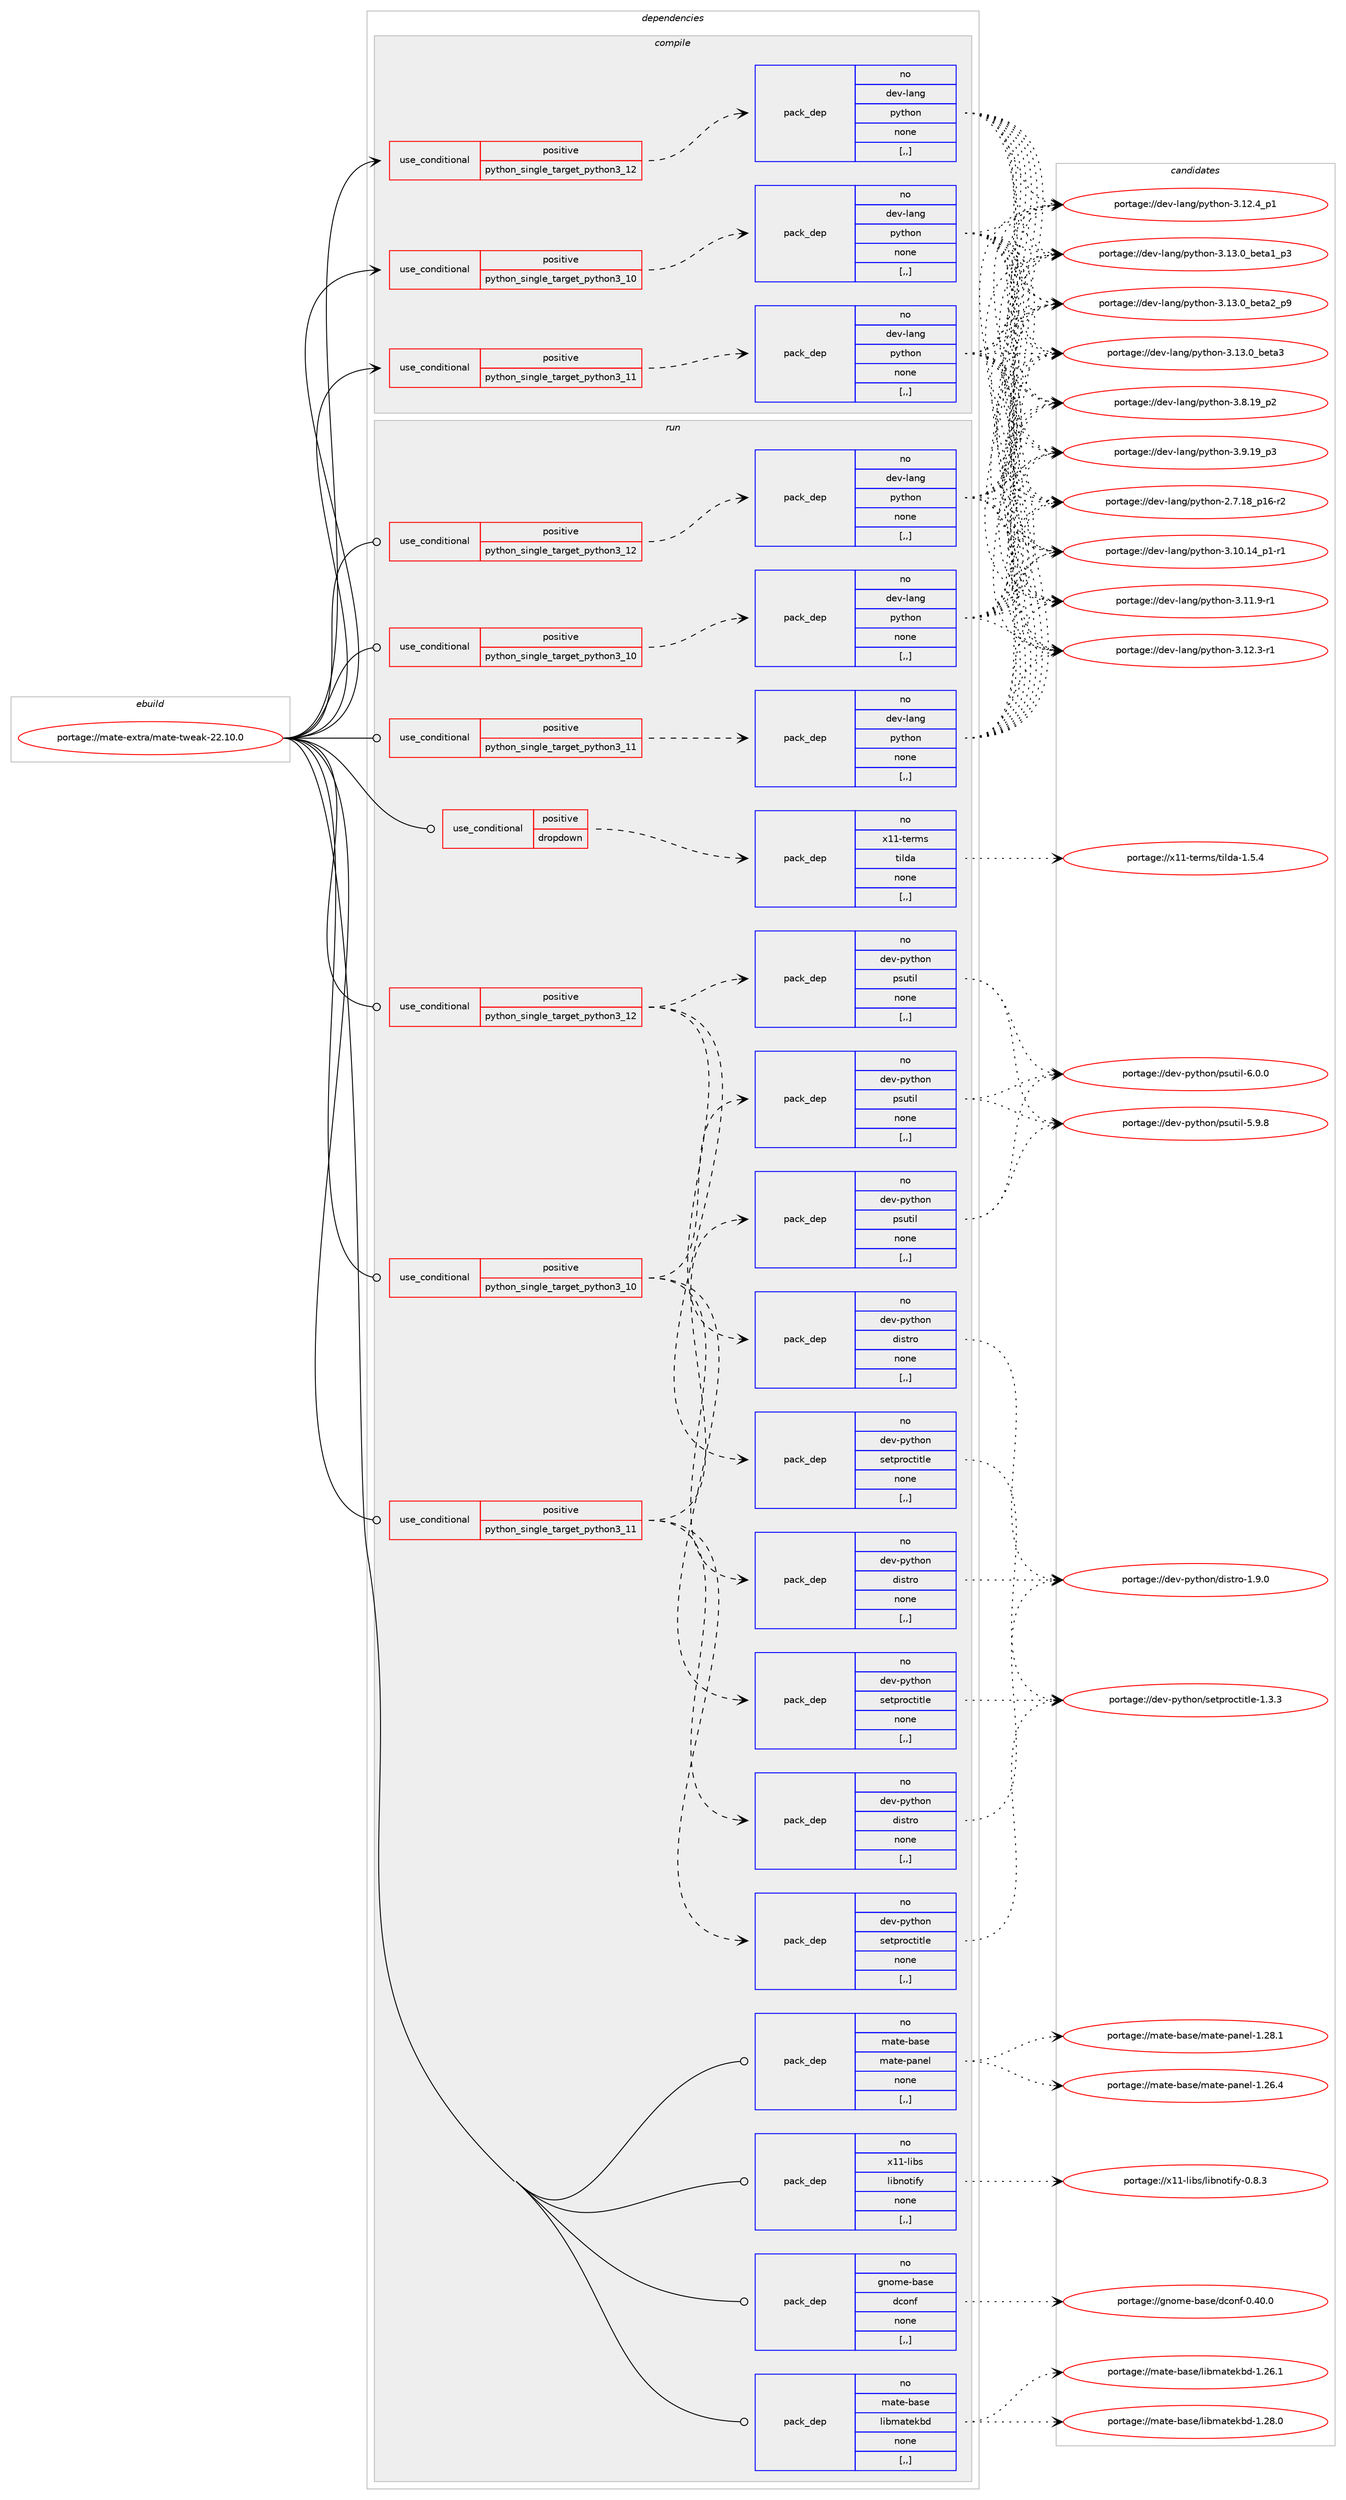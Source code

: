 digraph prolog {

# *************
# Graph options
# *************

newrank=true;
concentrate=true;
compound=true;
graph [rankdir=LR,fontname=Helvetica,fontsize=10,ranksep=1.5];#, ranksep=2.5, nodesep=0.2];
edge  [arrowhead=vee];
node  [fontname=Helvetica,fontsize=10];

# **********
# The ebuild
# **********

subgraph cluster_leftcol {
color=gray;
rank=same;
label=<<i>ebuild</i>>;
id [label="portage://mate-extra/mate-tweak-22.10.0", color=red, width=4, href="../mate-extra/mate-tweak-22.10.0.svg"];
}

# ****************
# The dependencies
# ****************

subgraph cluster_midcol {
color=gray;
label=<<i>dependencies</i>>;
subgraph cluster_compile {
fillcolor="#eeeeee";
style=filled;
label=<<i>compile</i>>;
subgraph cond69440 {
dependency276666 [label=<<TABLE BORDER="0" CELLBORDER="1" CELLSPACING="0" CELLPADDING="4"><TR><TD ROWSPAN="3" CELLPADDING="10">use_conditional</TD></TR><TR><TD>positive</TD></TR><TR><TD>python_single_target_python3_10</TD></TR></TABLE>>, shape=none, color=red];
subgraph pack204960 {
dependency276667 [label=<<TABLE BORDER="0" CELLBORDER="1" CELLSPACING="0" CELLPADDING="4" WIDTH="220"><TR><TD ROWSPAN="6" CELLPADDING="30">pack_dep</TD></TR><TR><TD WIDTH="110">no</TD></TR><TR><TD>dev-lang</TD></TR><TR><TD>python</TD></TR><TR><TD>none</TD></TR><TR><TD>[,,]</TD></TR></TABLE>>, shape=none, color=blue];
}
dependency276666:e -> dependency276667:w [weight=20,style="dashed",arrowhead="vee"];
}
id:e -> dependency276666:w [weight=20,style="solid",arrowhead="vee"];
subgraph cond69441 {
dependency276668 [label=<<TABLE BORDER="0" CELLBORDER="1" CELLSPACING="0" CELLPADDING="4"><TR><TD ROWSPAN="3" CELLPADDING="10">use_conditional</TD></TR><TR><TD>positive</TD></TR><TR><TD>python_single_target_python3_11</TD></TR></TABLE>>, shape=none, color=red];
subgraph pack204961 {
dependency276669 [label=<<TABLE BORDER="0" CELLBORDER="1" CELLSPACING="0" CELLPADDING="4" WIDTH="220"><TR><TD ROWSPAN="6" CELLPADDING="30">pack_dep</TD></TR><TR><TD WIDTH="110">no</TD></TR><TR><TD>dev-lang</TD></TR><TR><TD>python</TD></TR><TR><TD>none</TD></TR><TR><TD>[,,]</TD></TR></TABLE>>, shape=none, color=blue];
}
dependency276668:e -> dependency276669:w [weight=20,style="dashed",arrowhead="vee"];
}
id:e -> dependency276668:w [weight=20,style="solid",arrowhead="vee"];
subgraph cond69442 {
dependency276670 [label=<<TABLE BORDER="0" CELLBORDER="1" CELLSPACING="0" CELLPADDING="4"><TR><TD ROWSPAN="3" CELLPADDING="10">use_conditional</TD></TR><TR><TD>positive</TD></TR><TR><TD>python_single_target_python3_12</TD></TR></TABLE>>, shape=none, color=red];
subgraph pack204962 {
dependency276671 [label=<<TABLE BORDER="0" CELLBORDER="1" CELLSPACING="0" CELLPADDING="4" WIDTH="220"><TR><TD ROWSPAN="6" CELLPADDING="30">pack_dep</TD></TR><TR><TD WIDTH="110">no</TD></TR><TR><TD>dev-lang</TD></TR><TR><TD>python</TD></TR><TR><TD>none</TD></TR><TR><TD>[,,]</TD></TR></TABLE>>, shape=none, color=blue];
}
dependency276670:e -> dependency276671:w [weight=20,style="dashed",arrowhead="vee"];
}
id:e -> dependency276670:w [weight=20,style="solid",arrowhead="vee"];
}
subgraph cluster_compileandrun {
fillcolor="#eeeeee";
style=filled;
label=<<i>compile and run</i>>;
}
subgraph cluster_run {
fillcolor="#eeeeee";
style=filled;
label=<<i>run</i>>;
subgraph cond69443 {
dependency276672 [label=<<TABLE BORDER="0" CELLBORDER="1" CELLSPACING="0" CELLPADDING="4"><TR><TD ROWSPAN="3" CELLPADDING="10">use_conditional</TD></TR><TR><TD>positive</TD></TR><TR><TD>dropdown</TD></TR></TABLE>>, shape=none, color=red];
subgraph pack204963 {
dependency276673 [label=<<TABLE BORDER="0" CELLBORDER="1" CELLSPACING="0" CELLPADDING="4" WIDTH="220"><TR><TD ROWSPAN="6" CELLPADDING="30">pack_dep</TD></TR><TR><TD WIDTH="110">no</TD></TR><TR><TD>x11-terms</TD></TR><TR><TD>tilda</TD></TR><TR><TD>none</TD></TR><TR><TD>[,,]</TD></TR></TABLE>>, shape=none, color=blue];
}
dependency276672:e -> dependency276673:w [weight=20,style="dashed",arrowhead="vee"];
}
id:e -> dependency276672:w [weight=20,style="solid",arrowhead="odot"];
subgraph cond69444 {
dependency276674 [label=<<TABLE BORDER="0" CELLBORDER="1" CELLSPACING="0" CELLPADDING="4"><TR><TD ROWSPAN="3" CELLPADDING="10">use_conditional</TD></TR><TR><TD>positive</TD></TR><TR><TD>python_single_target_python3_10</TD></TR></TABLE>>, shape=none, color=red];
subgraph pack204964 {
dependency276675 [label=<<TABLE BORDER="0" CELLBORDER="1" CELLSPACING="0" CELLPADDING="4" WIDTH="220"><TR><TD ROWSPAN="6" CELLPADDING="30">pack_dep</TD></TR><TR><TD WIDTH="110">no</TD></TR><TR><TD>dev-lang</TD></TR><TR><TD>python</TD></TR><TR><TD>none</TD></TR><TR><TD>[,,]</TD></TR></TABLE>>, shape=none, color=blue];
}
dependency276674:e -> dependency276675:w [weight=20,style="dashed",arrowhead="vee"];
}
id:e -> dependency276674:w [weight=20,style="solid",arrowhead="odot"];
subgraph cond69445 {
dependency276676 [label=<<TABLE BORDER="0" CELLBORDER="1" CELLSPACING="0" CELLPADDING="4"><TR><TD ROWSPAN="3" CELLPADDING="10">use_conditional</TD></TR><TR><TD>positive</TD></TR><TR><TD>python_single_target_python3_10</TD></TR></TABLE>>, shape=none, color=red];
subgraph pack204965 {
dependency276677 [label=<<TABLE BORDER="0" CELLBORDER="1" CELLSPACING="0" CELLPADDING="4" WIDTH="220"><TR><TD ROWSPAN="6" CELLPADDING="30">pack_dep</TD></TR><TR><TD WIDTH="110">no</TD></TR><TR><TD>dev-python</TD></TR><TR><TD>distro</TD></TR><TR><TD>none</TD></TR><TR><TD>[,,]</TD></TR></TABLE>>, shape=none, color=blue];
}
dependency276676:e -> dependency276677:w [weight=20,style="dashed",arrowhead="vee"];
subgraph pack204966 {
dependency276678 [label=<<TABLE BORDER="0" CELLBORDER="1" CELLSPACING="0" CELLPADDING="4" WIDTH="220"><TR><TD ROWSPAN="6" CELLPADDING="30">pack_dep</TD></TR><TR><TD WIDTH="110">no</TD></TR><TR><TD>dev-python</TD></TR><TR><TD>psutil</TD></TR><TR><TD>none</TD></TR><TR><TD>[,,]</TD></TR></TABLE>>, shape=none, color=blue];
}
dependency276676:e -> dependency276678:w [weight=20,style="dashed",arrowhead="vee"];
subgraph pack204967 {
dependency276679 [label=<<TABLE BORDER="0" CELLBORDER="1" CELLSPACING="0" CELLPADDING="4" WIDTH="220"><TR><TD ROWSPAN="6" CELLPADDING="30">pack_dep</TD></TR><TR><TD WIDTH="110">no</TD></TR><TR><TD>dev-python</TD></TR><TR><TD>setproctitle</TD></TR><TR><TD>none</TD></TR><TR><TD>[,,]</TD></TR></TABLE>>, shape=none, color=blue];
}
dependency276676:e -> dependency276679:w [weight=20,style="dashed",arrowhead="vee"];
}
id:e -> dependency276676:w [weight=20,style="solid",arrowhead="odot"];
subgraph cond69446 {
dependency276680 [label=<<TABLE BORDER="0" CELLBORDER="1" CELLSPACING="0" CELLPADDING="4"><TR><TD ROWSPAN="3" CELLPADDING="10">use_conditional</TD></TR><TR><TD>positive</TD></TR><TR><TD>python_single_target_python3_11</TD></TR></TABLE>>, shape=none, color=red];
subgraph pack204968 {
dependency276681 [label=<<TABLE BORDER="0" CELLBORDER="1" CELLSPACING="0" CELLPADDING="4" WIDTH="220"><TR><TD ROWSPAN="6" CELLPADDING="30">pack_dep</TD></TR><TR><TD WIDTH="110">no</TD></TR><TR><TD>dev-lang</TD></TR><TR><TD>python</TD></TR><TR><TD>none</TD></TR><TR><TD>[,,]</TD></TR></TABLE>>, shape=none, color=blue];
}
dependency276680:e -> dependency276681:w [weight=20,style="dashed",arrowhead="vee"];
}
id:e -> dependency276680:w [weight=20,style="solid",arrowhead="odot"];
subgraph cond69447 {
dependency276682 [label=<<TABLE BORDER="0" CELLBORDER="1" CELLSPACING="0" CELLPADDING="4"><TR><TD ROWSPAN="3" CELLPADDING="10">use_conditional</TD></TR><TR><TD>positive</TD></TR><TR><TD>python_single_target_python3_11</TD></TR></TABLE>>, shape=none, color=red];
subgraph pack204969 {
dependency276683 [label=<<TABLE BORDER="0" CELLBORDER="1" CELLSPACING="0" CELLPADDING="4" WIDTH="220"><TR><TD ROWSPAN="6" CELLPADDING="30">pack_dep</TD></TR><TR><TD WIDTH="110">no</TD></TR><TR><TD>dev-python</TD></TR><TR><TD>distro</TD></TR><TR><TD>none</TD></TR><TR><TD>[,,]</TD></TR></TABLE>>, shape=none, color=blue];
}
dependency276682:e -> dependency276683:w [weight=20,style="dashed",arrowhead="vee"];
subgraph pack204970 {
dependency276684 [label=<<TABLE BORDER="0" CELLBORDER="1" CELLSPACING="0" CELLPADDING="4" WIDTH="220"><TR><TD ROWSPAN="6" CELLPADDING="30">pack_dep</TD></TR><TR><TD WIDTH="110">no</TD></TR><TR><TD>dev-python</TD></TR><TR><TD>psutil</TD></TR><TR><TD>none</TD></TR><TR><TD>[,,]</TD></TR></TABLE>>, shape=none, color=blue];
}
dependency276682:e -> dependency276684:w [weight=20,style="dashed",arrowhead="vee"];
subgraph pack204971 {
dependency276685 [label=<<TABLE BORDER="0" CELLBORDER="1" CELLSPACING="0" CELLPADDING="4" WIDTH="220"><TR><TD ROWSPAN="6" CELLPADDING="30">pack_dep</TD></TR><TR><TD WIDTH="110">no</TD></TR><TR><TD>dev-python</TD></TR><TR><TD>setproctitle</TD></TR><TR><TD>none</TD></TR><TR><TD>[,,]</TD></TR></TABLE>>, shape=none, color=blue];
}
dependency276682:e -> dependency276685:w [weight=20,style="dashed",arrowhead="vee"];
}
id:e -> dependency276682:w [weight=20,style="solid",arrowhead="odot"];
subgraph cond69448 {
dependency276686 [label=<<TABLE BORDER="0" CELLBORDER="1" CELLSPACING="0" CELLPADDING="4"><TR><TD ROWSPAN="3" CELLPADDING="10">use_conditional</TD></TR><TR><TD>positive</TD></TR><TR><TD>python_single_target_python3_12</TD></TR></TABLE>>, shape=none, color=red];
subgraph pack204972 {
dependency276687 [label=<<TABLE BORDER="0" CELLBORDER="1" CELLSPACING="0" CELLPADDING="4" WIDTH="220"><TR><TD ROWSPAN="6" CELLPADDING="30">pack_dep</TD></TR><TR><TD WIDTH="110">no</TD></TR><TR><TD>dev-lang</TD></TR><TR><TD>python</TD></TR><TR><TD>none</TD></TR><TR><TD>[,,]</TD></TR></TABLE>>, shape=none, color=blue];
}
dependency276686:e -> dependency276687:w [weight=20,style="dashed",arrowhead="vee"];
}
id:e -> dependency276686:w [weight=20,style="solid",arrowhead="odot"];
subgraph cond69449 {
dependency276688 [label=<<TABLE BORDER="0" CELLBORDER="1" CELLSPACING="0" CELLPADDING="4"><TR><TD ROWSPAN="3" CELLPADDING="10">use_conditional</TD></TR><TR><TD>positive</TD></TR><TR><TD>python_single_target_python3_12</TD></TR></TABLE>>, shape=none, color=red];
subgraph pack204973 {
dependency276689 [label=<<TABLE BORDER="0" CELLBORDER="1" CELLSPACING="0" CELLPADDING="4" WIDTH="220"><TR><TD ROWSPAN="6" CELLPADDING="30">pack_dep</TD></TR><TR><TD WIDTH="110">no</TD></TR><TR><TD>dev-python</TD></TR><TR><TD>distro</TD></TR><TR><TD>none</TD></TR><TR><TD>[,,]</TD></TR></TABLE>>, shape=none, color=blue];
}
dependency276688:e -> dependency276689:w [weight=20,style="dashed",arrowhead="vee"];
subgraph pack204974 {
dependency276690 [label=<<TABLE BORDER="0" CELLBORDER="1" CELLSPACING="0" CELLPADDING="4" WIDTH="220"><TR><TD ROWSPAN="6" CELLPADDING="30">pack_dep</TD></TR><TR><TD WIDTH="110">no</TD></TR><TR><TD>dev-python</TD></TR><TR><TD>psutil</TD></TR><TR><TD>none</TD></TR><TR><TD>[,,]</TD></TR></TABLE>>, shape=none, color=blue];
}
dependency276688:e -> dependency276690:w [weight=20,style="dashed",arrowhead="vee"];
subgraph pack204975 {
dependency276691 [label=<<TABLE BORDER="0" CELLBORDER="1" CELLSPACING="0" CELLPADDING="4" WIDTH="220"><TR><TD ROWSPAN="6" CELLPADDING="30">pack_dep</TD></TR><TR><TD WIDTH="110">no</TD></TR><TR><TD>dev-python</TD></TR><TR><TD>setproctitle</TD></TR><TR><TD>none</TD></TR><TR><TD>[,,]</TD></TR></TABLE>>, shape=none, color=blue];
}
dependency276688:e -> dependency276691:w [weight=20,style="dashed",arrowhead="vee"];
}
id:e -> dependency276688:w [weight=20,style="solid",arrowhead="odot"];
subgraph pack204976 {
dependency276692 [label=<<TABLE BORDER="0" CELLBORDER="1" CELLSPACING="0" CELLPADDING="4" WIDTH="220"><TR><TD ROWSPAN="6" CELLPADDING="30">pack_dep</TD></TR><TR><TD WIDTH="110">no</TD></TR><TR><TD>gnome-base</TD></TR><TR><TD>dconf</TD></TR><TR><TD>none</TD></TR><TR><TD>[,,]</TD></TR></TABLE>>, shape=none, color=blue];
}
id:e -> dependency276692:w [weight=20,style="solid",arrowhead="odot"];
subgraph pack204977 {
dependency276693 [label=<<TABLE BORDER="0" CELLBORDER="1" CELLSPACING="0" CELLPADDING="4" WIDTH="220"><TR><TD ROWSPAN="6" CELLPADDING="30">pack_dep</TD></TR><TR><TD WIDTH="110">no</TD></TR><TR><TD>mate-base</TD></TR><TR><TD>libmatekbd</TD></TR><TR><TD>none</TD></TR><TR><TD>[,,]</TD></TR></TABLE>>, shape=none, color=blue];
}
id:e -> dependency276693:w [weight=20,style="solid",arrowhead="odot"];
subgraph pack204978 {
dependency276694 [label=<<TABLE BORDER="0" CELLBORDER="1" CELLSPACING="0" CELLPADDING="4" WIDTH="220"><TR><TD ROWSPAN="6" CELLPADDING="30">pack_dep</TD></TR><TR><TD WIDTH="110">no</TD></TR><TR><TD>mate-base</TD></TR><TR><TD>mate-panel</TD></TR><TR><TD>none</TD></TR><TR><TD>[,,]</TD></TR></TABLE>>, shape=none, color=blue];
}
id:e -> dependency276694:w [weight=20,style="solid",arrowhead="odot"];
subgraph pack204979 {
dependency276695 [label=<<TABLE BORDER="0" CELLBORDER="1" CELLSPACING="0" CELLPADDING="4" WIDTH="220"><TR><TD ROWSPAN="6" CELLPADDING="30">pack_dep</TD></TR><TR><TD WIDTH="110">no</TD></TR><TR><TD>x11-libs</TD></TR><TR><TD>libnotify</TD></TR><TR><TD>none</TD></TR><TR><TD>[,,]</TD></TR></TABLE>>, shape=none, color=blue];
}
id:e -> dependency276695:w [weight=20,style="solid",arrowhead="odot"];
}
}

# **************
# The candidates
# **************

subgraph cluster_choices {
rank=same;
color=gray;
label=<<i>candidates</i>>;

subgraph choice204960 {
color=black;
nodesep=1;
choice100101118451089711010347112121116104111110455046554649569511249544511450 [label="portage://dev-lang/python-2.7.18_p16-r2", color=red, width=4,href="../dev-lang/python-2.7.18_p16-r2.svg"];
choice100101118451089711010347112121116104111110455146494846495295112494511449 [label="portage://dev-lang/python-3.10.14_p1-r1", color=red, width=4,href="../dev-lang/python-3.10.14_p1-r1.svg"];
choice100101118451089711010347112121116104111110455146494946574511449 [label="portage://dev-lang/python-3.11.9-r1", color=red, width=4,href="../dev-lang/python-3.11.9-r1.svg"];
choice100101118451089711010347112121116104111110455146495046514511449 [label="portage://dev-lang/python-3.12.3-r1", color=red, width=4,href="../dev-lang/python-3.12.3-r1.svg"];
choice100101118451089711010347112121116104111110455146495046529511249 [label="portage://dev-lang/python-3.12.4_p1", color=red, width=4,href="../dev-lang/python-3.12.4_p1.svg"];
choice10010111845108971101034711212111610411111045514649514648959810111697499511251 [label="portage://dev-lang/python-3.13.0_beta1_p3", color=red, width=4,href="../dev-lang/python-3.13.0_beta1_p3.svg"];
choice10010111845108971101034711212111610411111045514649514648959810111697509511257 [label="portage://dev-lang/python-3.13.0_beta2_p9", color=red, width=4,href="../dev-lang/python-3.13.0_beta2_p9.svg"];
choice1001011184510897110103471121211161041111104551464951464895981011169751 [label="portage://dev-lang/python-3.13.0_beta3", color=red, width=4,href="../dev-lang/python-3.13.0_beta3.svg"];
choice100101118451089711010347112121116104111110455146564649579511250 [label="portage://dev-lang/python-3.8.19_p2", color=red, width=4,href="../dev-lang/python-3.8.19_p2.svg"];
choice100101118451089711010347112121116104111110455146574649579511251 [label="portage://dev-lang/python-3.9.19_p3", color=red, width=4,href="../dev-lang/python-3.9.19_p3.svg"];
dependency276667:e -> choice100101118451089711010347112121116104111110455046554649569511249544511450:w [style=dotted,weight="100"];
dependency276667:e -> choice100101118451089711010347112121116104111110455146494846495295112494511449:w [style=dotted,weight="100"];
dependency276667:e -> choice100101118451089711010347112121116104111110455146494946574511449:w [style=dotted,weight="100"];
dependency276667:e -> choice100101118451089711010347112121116104111110455146495046514511449:w [style=dotted,weight="100"];
dependency276667:e -> choice100101118451089711010347112121116104111110455146495046529511249:w [style=dotted,weight="100"];
dependency276667:e -> choice10010111845108971101034711212111610411111045514649514648959810111697499511251:w [style=dotted,weight="100"];
dependency276667:e -> choice10010111845108971101034711212111610411111045514649514648959810111697509511257:w [style=dotted,weight="100"];
dependency276667:e -> choice1001011184510897110103471121211161041111104551464951464895981011169751:w [style=dotted,weight="100"];
dependency276667:e -> choice100101118451089711010347112121116104111110455146564649579511250:w [style=dotted,weight="100"];
dependency276667:e -> choice100101118451089711010347112121116104111110455146574649579511251:w [style=dotted,weight="100"];
}
subgraph choice204961 {
color=black;
nodesep=1;
choice100101118451089711010347112121116104111110455046554649569511249544511450 [label="portage://dev-lang/python-2.7.18_p16-r2", color=red, width=4,href="../dev-lang/python-2.7.18_p16-r2.svg"];
choice100101118451089711010347112121116104111110455146494846495295112494511449 [label="portage://dev-lang/python-3.10.14_p1-r1", color=red, width=4,href="../dev-lang/python-3.10.14_p1-r1.svg"];
choice100101118451089711010347112121116104111110455146494946574511449 [label="portage://dev-lang/python-3.11.9-r1", color=red, width=4,href="../dev-lang/python-3.11.9-r1.svg"];
choice100101118451089711010347112121116104111110455146495046514511449 [label="portage://dev-lang/python-3.12.3-r1", color=red, width=4,href="../dev-lang/python-3.12.3-r1.svg"];
choice100101118451089711010347112121116104111110455146495046529511249 [label="portage://dev-lang/python-3.12.4_p1", color=red, width=4,href="../dev-lang/python-3.12.4_p1.svg"];
choice10010111845108971101034711212111610411111045514649514648959810111697499511251 [label="portage://dev-lang/python-3.13.0_beta1_p3", color=red, width=4,href="../dev-lang/python-3.13.0_beta1_p3.svg"];
choice10010111845108971101034711212111610411111045514649514648959810111697509511257 [label="portage://dev-lang/python-3.13.0_beta2_p9", color=red, width=4,href="../dev-lang/python-3.13.0_beta2_p9.svg"];
choice1001011184510897110103471121211161041111104551464951464895981011169751 [label="portage://dev-lang/python-3.13.0_beta3", color=red, width=4,href="../dev-lang/python-3.13.0_beta3.svg"];
choice100101118451089711010347112121116104111110455146564649579511250 [label="portage://dev-lang/python-3.8.19_p2", color=red, width=4,href="../dev-lang/python-3.8.19_p2.svg"];
choice100101118451089711010347112121116104111110455146574649579511251 [label="portage://dev-lang/python-3.9.19_p3", color=red, width=4,href="../dev-lang/python-3.9.19_p3.svg"];
dependency276669:e -> choice100101118451089711010347112121116104111110455046554649569511249544511450:w [style=dotted,weight="100"];
dependency276669:e -> choice100101118451089711010347112121116104111110455146494846495295112494511449:w [style=dotted,weight="100"];
dependency276669:e -> choice100101118451089711010347112121116104111110455146494946574511449:w [style=dotted,weight="100"];
dependency276669:e -> choice100101118451089711010347112121116104111110455146495046514511449:w [style=dotted,weight="100"];
dependency276669:e -> choice100101118451089711010347112121116104111110455146495046529511249:w [style=dotted,weight="100"];
dependency276669:e -> choice10010111845108971101034711212111610411111045514649514648959810111697499511251:w [style=dotted,weight="100"];
dependency276669:e -> choice10010111845108971101034711212111610411111045514649514648959810111697509511257:w [style=dotted,weight="100"];
dependency276669:e -> choice1001011184510897110103471121211161041111104551464951464895981011169751:w [style=dotted,weight="100"];
dependency276669:e -> choice100101118451089711010347112121116104111110455146564649579511250:w [style=dotted,weight="100"];
dependency276669:e -> choice100101118451089711010347112121116104111110455146574649579511251:w [style=dotted,weight="100"];
}
subgraph choice204962 {
color=black;
nodesep=1;
choice100101118451089711010347112121116104111110455046554649569511249544511450 [label="portage://dev-lang/python-2.7.18_p16-r2", color=red, width=4,href="../dev-lang/python-2.7.18_p16-r2.svg"];
choice100101118451089711010347112121116104111110455146494846495295112494511449 [label="portage://dev-lang/python-3.10.14_p1-r1", color=red, width=4,href="../dev-lang/python-3.10.14_p1-r1.svg"];
choice100101118451089711010347112121116104111110455146494946574511449 [label="portage://dev-lang/python-3.11.9-r1", color=red, width=4,href="../dev-lang/python-3.11.9-r1.svg"];
choice100101118451089711010347112121116104111110455146495046514511449 [label="portage://dev-lang/python-3.12.3-r1", color=red, width=4,href="../dev-lang/python-3.12.3-r1.svg"];
choice100101118451089711010347112121116104111110455146495046529511249 [label="portage://dev-lang/python-3.12.4_p1", color=red, width=4,href="../dev-lang/python-3.12.4_p1.svg"];
choice10010111845108971101034711212111610411111045514649514648959810111697499511251 [label="portage://dev-lang/python-3.13.0_beta1_p3", color=red, width=4,href="../dev-lang/python-3.13.0_beta1_p3.svg"];
choice10010111845108971101034711212111610411111045514649514648959810111697509511257 [label="portage://dev-lang/python-3.13.0_beta2_p9", color=red, width=4,href="../dev-lang/python-3.13.0_beta2_p9.svg"];
choice1001011184510897110103471121211161041111104551464951464895981011169751 [label="portage://dev-lang/python-3.13.0_beta3", color=red, width=4,href="../dev-lang/python-3.13.0_beta3.svg"];
choice100101118451089711010347112121116104111110455146564649579511250 [label="portage://dev-lang/python-3.8.19_p2", color=red, width=4,href="../dev-lang/python-3.8.19_p2.svg"];
choice100101118451089711010347112121116104111110455146574649579511251 [label="portage://dev-lang/python-3.9.19_p3", color=red, width=4,href="../dev-lang/python-3.9.19_p3.svg"];
dependency276671:e -> choice100101118451089711010347112121116104111110455046554649569511249544511450:w [style=dotted,weight="100"];
dependency276671:e -> choice100101118451089711010347112121116104111110455146494846495295112494511449:w [style=dotted,weight="100"];
dependency276671:e -> choice100101118451089711010347112121116104111110455146494946574511449:w [style=dotted,weight="100"];
dependency276671:e -> choice100101118451089711010347112121116104111110455146495046514511449:w [style=dotted,weight="100"];
dependency276671:e -> choice100101118451089711010347112121116104111110455146495046529511249:w [style=dotted,weight="100"];
dependency276671:e -> choice10010111845108971101034711212111610411111045514649514648959810111697499511251:w [style=dotted,weight="100"];
dependency276671:e -> choice10010111845108971101034711212111610411111045514649514648959810111697509511257:w [style=dotted,weight="100"];
dependency276671:e -> choice1001011184510897110103471121211161041111104551464951464895981011169751:w [style=dotted,weight="100"];
dependency276671:e -> choice100101118451089711010347112121116104111110455146564649579511250:w [style=dotted,weight="100"];
dependency276671:e -> choice100101118451089711010347112121116104111110455146574649579511251:w [style=dotted,weight="100"];
}
subgraph choice204963 {
color=black;
nodesep=1;
choice1204949451161011141091154711610510810097454946534652 [label="portage://x11-terms/tilda-1.5.4", color=red, width=4,href="../x11-terms/tilda-1.5.4.svg"];
dependency276673:e -> choice1204949451161011141091154711610510810097454946534652:w [style=dotted,weight="100"];
}
subgraph choice204964 {
color=black;
nodesep=1;
choice100101118451089711010347112121116104111110455046554649569511249544511450 [label="portage://dev-lang/python-2.7.18_p16-r2", color=red, width=4,href="../dev-lang/python-2.7.18_p16-r2.svg"];
choice100101118451089711010347112121116104111110455146494846495295112494511449 [label="portage://dev-lang/python-3.10.14_p1-r1", color=red, width=4,href="../dev-lang/python-3.10.14_p1-r1.svg"];
choice100101118451089711010347112121116104111110455146494946574511449 [label="portage://dev-lang/python-3.11.9-r1", color=red, width=4,href="../dev-lang/python-3.11.9-r1.svg"];
choice100101118451089711010347112121116104111110455146495046514511449 [label="portage://dev-lang/python-3.12.3-r1", color=red, width=4,href="../dev-lang/python-3.12.3-r1.svg"];
choice100101118451089711010347112121116104111110455146495046529511249 [label="portage://dev-lang/python-3.12.4_p1", color=red, width=4,href="../dev-lang/python-3.12.4_p1.svg"];
choice10010111845108971101034711212111610411111045514649514648959810111697499511251 [label="portage://dev-lang/python-3.13.0_beta1_p3", color=red, width=4,href="../dev-lang/python-3.13.0_beta1_p3.svg"];
choice10010111845108971101034711212111610411111045514649514648959810111697509511257 [label="portage://dev-lang/python-3.13.0_beta2_p9", color=red, width=4,href="../dev-lang/python-3.13.0_beta2_p9.svg"];
choice1001011184510897110103471121211161041111104551464951464895981011169751 [label="portage://dev-lang/python-3.13.0_beta3", color=red, width=4,href="../dev-lang/python-3.13.0_beta3.svg"];
choice100101118451089711010347112121116104111110455146564649579511250 [label="portage://dev-lang/python-3.8.19_p2", color=red, width=4,href="../dev-lang/python-3.8.19_p2.svg"];
choice100101118451089711010347112121116104111110455146574649579511251 [label="portage://dev-lang/python-3.9.19_p3", color=red, width=4,href="../dev-lang/python-3.9.19_p3.svg"];
dependency276675:e -> choice100101118451089711010347112121116104111110455046554649569511249544511450:w [style=dotted,weight="100"];
dependency276675:e -> choice100101118451089711010347112121116104111110455146494846495295112494511449:w [style=dotted,weight="100"];
dependency276675:e -> choice100101118451089711010347112121116104111110455146494946574511449:w [style=dotted,weight="100"];
dependency276675:e -> choice100101118451089711010347112121116104111110455146495046514511449:w [style=dotted,weight="100"];
dependency276675:e -> choice100101118451089711010347112121116104111110455146495046529511249:w [style=dotted,weight="100"];
dependency276675:e -> choice10010111845108971101034711212111610411111045514649514648959810111697499511251:w [style=dotted,weight="100"];
dependency276675:e -> choice10010111845108971101034711212111610411111045514649514648959810111697509511257:w [style=dotted,weight="100"];
dependency276675:e -> choice1001011184510897110103471121211161041111104551464951464895981011169751:w [style=dotted,weight="100"];
dependency276675:e -> choice100101118451089711010347112121116104111110455146564649579511250:w [style=dotted,weight="100"];
dependency276675:e -> choice100101118451089711010347112121116104111110455146574649579511251:w [style=dotted,weight="100"];
}
subgraph choice204965 {
color=black;
nodesep=1;
choice1001011184511212111610411111047100105115116114111454946574648 [label="portage://dev-python/distro-1.9.0", color=red, width=4,href="../dev-python/distro-1.9.0.svg"];
dependency276677:e -> choice1001011184511212111610411111047100105115116114111454946574648:w [style=dotted,weight="100"];
}
subgraph choice204966 {
color=black;
nodesep=1;
choice1001011184511212111610411111047112115117116105108455346574656 [label="portage://dev-python/psutil-5.9.8", color=red, width=4,href="../dev-python/psutil-5.9.8.svg"];
choice1001011184511212111610411111047112115117116105108455446484648 [label="portage://dev-python/psutil-6.0.0", color=red, width=4,href="../dev-python/psutil-6.0.0.svg"];
dependency276678:e -> choice1001011184511212111610411111047112115117116105108455346574656:w [style=dotted,weight="100"];
dependency276678:e -> choice1001011184511212111610411111047112115117116105108455446484648:w [style=dotted,weight="100"];
}
subgraph choice204967 {
color=black;
nodesep=1;
choice100101118451121211161041111104711510111611211411199116105116108101454946514651 [label="portage://dev-python/setproctitle-1.3.3", color=red, width=4,href="../dev-python/setproctitle-1.3.3.svg"];
dependency276679:e -> choice100101118451121211161041111104711510111611211411199116105116108101454946514651:w [style=dotted,weight="100"];
}
subgraph choice204968 {
color=black;
nodesep=1;
choice100101118451089711010347112121116104111110455046554649569511249544511450 [label="portage://dev-lang/python-2.7.18_p16-r2", color=red, width=4,href="../dev-lang/python-2.7.18_p16-r2.svg"];
choice100101118451089711010347112121116104111110455146494846495295112494511449 [label="portage://dev-lang/python-3.10.14_p1-r1", color=red, width=4,href="../dev-lang/python-3.10.14_p1-r1.svg"];
choice100101118451089711010347112121116104111110455146494946574511449 [label="portage://dev-lang/python-3.11.9-r1", color=red, width=4,href="../dev-lang/python-3.11.9-r1.svg"];
choice100101118451089711010347112121116104111110455146495046514511449 [label="portage://dev-lang/python-3.12.3-r1", color=red, width=4,href="../dev-lang/python-3.12.3-r1.svg"];
choice100101118451089711010347112121116104111110455146495046529511249 [label="portage://dev-lang/python-3.12.4_p1", color=red, width=4,href="../dev-lang/python-3.12.4_p1.svg"];
choice10010111845108971101034711212111610411111045514649514648959810111697499511251 [label="portage://dev-lang/python-3.13.0_beta1_p3", color=red, width=4,href="../dev-lang/python-3.13.0_beta1_p3.svg"];
choice10010111845108971101034711212111610411111045514649514648959810111697509511257 [label="portage://dev-lang/python-3.13.0_beta2_p9", color=red, width=4,href="../dev-lang/python-3.13.0_beta2_p9.svg"];
choice1001011184510897110103471121211161041111104551464951464895981011169751 [label="portage://dev-lang/python-3.13.0_beta3", color=red, width=4,href="../dev-lang/python-3.13.0_beta3.svg"];
choice100101118451089711010347112121116104111110455146564649579511250 [label="portage://dev-lang/python-3.8.19_p2", color=red, width=4,href="../dev-lang/python-3.8.19_p2.svg"];
choice100101118451089711010347112121116104111110455146574649579511251 [label="portage://dev-lang/python-3.9.19_p3", color=red, width=4,href="../dev-lang/python-3.9.19_p3.svg"];
dependency276681:e -> choice100101118451089711010347112121116104111110455046554649569511249544511450:w [style=dotted,weight="100"];
dependency276681:e -> choice100101118451089711010347112121116104111110455146494846495295112494511449:w [style=dotted,weight="100"];
dependency276681:e -> choice100101118451089711010347112121116104111110455146494946574511449:w [style=dotted,weight="100"];
dependency276681:e -> choice100101118451089711010347112121116104111110455146495046514511449:w [style=dotted,weight="100"];
dependency276681:e -> choice100101118451089711010347112121116104111110455146495046529511249:w [style=dotted,weight="100"];
dependency276681:e -> choice10010111845108971101034711212111610411111045514649514648959810111697499511251:w [style=dotted,weight="100"];
dependency276681:e -> choice10010111845108971101034711212111610411111045514649514648959810111697509511257:w [style=dotted,weight="100"];
dependency276681:e -> choice1001011184510897110103471121211161041111104551464951464895981011169751:w [style=dotted,weight="100"];
dependency276681:e -> choice100101118451089711010347112121116104111110455146564649579511250:w [style=dotted,weight="100"];
dependency276681:e -> choice100101118451089711010347112121116104111110455146574649579511251:w [style=dotted,weight="100"];
}
subgraph choice204969 {
color=black;
nodesep=1;
choice1001011184511212111610411111047100105115116114111454946574648 [label="portage://dev-python/distro-1.9.0", color=red, width=4,href="../dev-python/distro-1.9.0.svg"];
dependency276683:e -> choice1001011184511212111610411111047100105115116114111454946574648:w [style=dotted,weight="100"];
}
subgraph choice204970 {
color=black;
nodesep=1;
choice1001011184511212111610411111047112115117116105108455346574656 [label="portage://dev-python/psutil-5.9.8", color=red, width=4,href="../dev-python/psutil-5.9.8.svg"];
choice1001011184511212111610411111047112115117116105108455446484648 [label="portage://dev-python/psutil-6.0.0", color=red, width=4,href="../dev-python/psutil-6.0.0.svg"];
dependency276684:e -> choice1001011184511212111610411111047112115117116105108455346574656:w [style=dotted,weight="100"];
dependency276684:e -> choice1001011184511212111610411111047112115117116105108455446484648:w [style=dotted,weight="100"];
}
subgraph choice204971 {
color=black;
nodesep=1;
choice100101118451121211161041111104711510111611211411199116105116108101454946514651 [label="portage://dev-python/setproctitle-1.3.3", color=red, width=4,href="../dev-python/setproctitle-1.3.3.svg"];
dependency276685:e -> choice100101118451121211161041111104711510111611211411199116105116108101454946514651:w [style=dotted,weight="100"];
}
subgraph choice204972 {
color=black;
nodesep=1;
choice100101118451089711010347112121116104111110455046554649569511249544511450 [label="portage://dev-lang/python-2.7.18_p16-r2", color=red, width=4,href="../dev-lang/python-2.7.18_p16-r2.svg"];
choice100101118451089711010347112121116104111110455146494846495295112494511449 [label="portage://dev-lang/python-3.10.14_p1-r1", color=red, width=4,href="../dev-lang/python-3.10.14_p1-r1.svg"];
choice100101118451089711010347112121116104111110455146494946574511449 [label="portage://dev-lang/python-3.11.9-r1", color=red, width=4,href="../dev-lang/python-3.11.9-r1.svg"];
choice100101118451089711010347112121116104111110455146495046514511449 [label="portage://dev-lang/python-3.12.3-r1", color=red, width=4,href="../dev-lang/python-3.12.3-r1.svg"];
choice100101118451089711010347112121116104111110455146495046529511249 [label="portage://dev-lang/python-3.12.4_p1", color=red, width=4,href="../dev-lang/python-3.12.4_p1.svg"];
choice10010111845108971101034711212111610411111045514649514648959810111697499511251 [label="portage://dev-lang/python-3.13.0_beta1_p3", color=red, width=4,href="../dev-lang/python-3.13.0_beta1_p3.svg"];
choice10010111845108971101034711212111610411111045514649514648959810111697509511257 [label="portage://dev-lang/python-3.13.0_beta2_p9", color=red, width=4,href="../dev-lang/python-3.13.0_beta2_p9.svg"];
choice1001011184510897110103471121211161041111104551464951464895981011169751 [label="portage://dev-lang/python-3.13.0_beta3", color=red, width=4,href="../dev-lang/python-3.13.0_beta3.svg"];
choice100101118451089711010347112121116104111110455146564649579511250 [label="portage://dev-lang/python-3.8.19_p2", color=red, width=4,href="../dev-lang/python-3.8.19_p2.svg"];
choice100101118451089711010347112121116104111110455146574649579511251 [label="portage://dev-lang/python-3.9.19_p3", color=red, width=4,href="../dev-lang/python-3.9.19_p3.svg"];
dependency276687:e -> choice100101118451089711010347112121116104111110455046554649569511249544511450:w [style=dotted,weight="100"];
dependency276687:e -> choice100101118451089711010347112121116104111110455146494846495295112494511449:w [style=dotted,weight="100"];
dependency276687:e -> choice100101118451089711010347112121116104111110455146494946574511449:w [style=dotted,weight="100"];
dependency276687:e -> choice100101118451089711010347112121116104111110455146495046514511449:w [style=dotted,weight="100"];
dependency276687:e -> choice100101118451089711010347112121116104111110455146495046529511249:w [style=dotted,weight="100"];
dependency276687:e -> choice10010111845108971101034711212111610411111045514649514648959810111697499511251:w [style=dotted,weight="100"];
dependency276687:e -> choice10010111845108971101034711212111610411111045514649514648959810111697509511257:w [style=dotted,weight="100"];
dependency276687:e -> choice1001011184510897110103471121211161041111104551464951464895981011169751:w [style=dotted,weight="100"];
dependency276687:e -> choice100101118451089711010347112121116104111110455146564649579511250:w [style=dotted,weight="100"];
dependency276687:e -> choice100101118451089711010347112121116104111110455146574649579511251:w [style=dotted,weight="100"];
}
subgraph choice204973 {
color=black;
nodesep=1;
choice1001011184511212111610411111047100105115116114111454946574648 [label="portage://dev-python/distro-1.9.0", color=red, width=4,href="../dev-python/distro-1.9.0.svg"];
dependency276689:e -> choice1001011184511212111610411111047100105115116114111454946574648:w [style=dotted,weight="100"];
}
subgraph choice204974 {
color=black;
nodesep=1;
choice1001011184511212111610411111047112115117116105108455346574656 [label="portage://dev-python/psutil-5.9.8", color=red, width=4,href="../dev-python/psutil-5.9.8.svg"];
choice1001011184511212111610411111047112115117116105108455446484648 [label="portage://dev-python/psutil-6.0.0", color=red, width=4,href="../dev-python/psutil-6.0.0.svg"];
dependency276690:e -> choice1001011184511212111610411111047112115117116105108455346574656:w [style=dotted,weight="100"];
dependency276690:e -> choice1001011184511212111610411111047112115117116105108455446484648:w [style=dotted,weight="100"];
}
subgraph choice204975 {
color=black;
nodesep=1;
choice100101118451121211161041111104711510111611211411199116105116108101454946514651 [label="portage://dev-python/setproctitle-1.3.3", color=red, width=4,href="../dev-python/setproctitle-1.3.3.svg"];
dependency276691:e -> choice100101118451121211161041111104711510111611211411199116105116108101454946514651:w [style=dotted,weight="100"];
}
subgraph choice204976 {
color=black;
nodesep=1;
choice103110111109101459897115101471009911111010245484652484648 [label="portage://gnome-base/dconf-0.40.0", color=red, width=4,href="../gnome-base/dconf-0.40.0.svg"];
dependency276692:e -> choice103110111109101459897115101471009911111010245484652484648:w [style=dotted,weight="100"];
}
subgraph choice204977 {
color=black;
nodesep=1;
choice109971161014598971151014710810598109971161011079810045494650544649 [label="portage://mate-base/libmatekbd-1.26.1", color=red, width=4,href="../mate-base/libmatekbd-1.26.1.svg"];
choice109971161014598971151014710810598109971161011079810045494650564648 [label="portage://mate-base/libmatekbd-1.28.0", color=red, width=4,href="../mate-base/libmatekbd-1.28.0.svg"];
dependency276693:e -> choice109971161014598971151014710810598109971161011079810045494650544649:w [style=dotted,weight="100"];
dependency276693:e -> choice109971161014598971151014710810598109971161011079810045494650564648:w [style=dotted,weight="100"];
}
subgraph choice204978 {
color=black;
nodesep=1;
choice109971161014598971151014710997116101451129711010110845494650544652 [label="portage://mate-base/mate-panel-1.26.4", color=red, width=4,href="../mate-base/mate-panel-1.26.4.svg"];
choice109971161014598971151014710997116101451129711010110845494650564649 [label="portage://mate-base/mate-panel-1.28.1", color=red, width=4,href="../mate-base/mate-panel-1.28.1.svg"];
dependency276694:e -> choice109971161014598971151014710997116101451129711010110845494650544652:w [style=dotted,weight="100"];
dependency276694:e -> choice109971161014598971151014710997116101451129711010110845494650564649:w [style=dotted,weight="100"];
}
subgraph choice204979 {
color=black;
nodesep=1;
choice120494945108105981154710810598110111116105102121454846564651 [label="portage://x11-libs/libnotify-0.8.3", color=red, width=4,href="../x11-libs/libnotify-0.8.3.svg"];
dependency276695:e -> choice120494945108105981154710810598110111116105102121454846564651:w [style=dotted,weight="100"];
}
}

}
